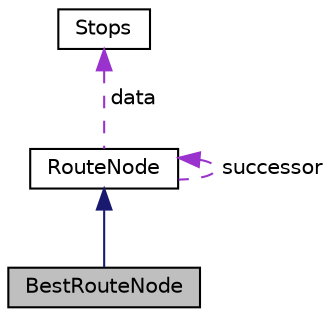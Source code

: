 digraph "BestRouteNode"
{
 // LATEX_PDF_SIZE
  edge [fontname="Helvetica",fontsize="10",labelfontname="Helvetica",labelfontsize="10"];
  node [fontname="Helvetica",fontsize="10",shape=record];
  Node1 [label="BestRouteNode",height=0.2,width=0.4,color="black", fillcolor="grey75", style="filled", fontcolor="black",tooltip="A node in the route tree that keeps track of the best route."];
  Node2 -> Node1 [dir="back",color="midnightblue",fontsize="10",style="solid",fontname="Helvetica"];
  Node2 [label="RouteNode",height=0.2,width=0.4,color="black", fillcolor="white", style="filled",URL="$classRouteNode.html",tooltip=" "];
  Node3 -> Node2 [dir="back",color="darkorchid3",fontsize="10",style="dashed",label=" data" ,fontname="Helvetica"];
  Node3 [label="Stops",height=0.2,width=0.4,color="black", fillcolor="white", style="filled",URL="$classStops.html",tooltip=" "];
  Node2 -> Node2 [dir="back",color="darkorchid3",fontsize="10",style="dashed",label=" successor" ,fontname="Helvetica"];
}
